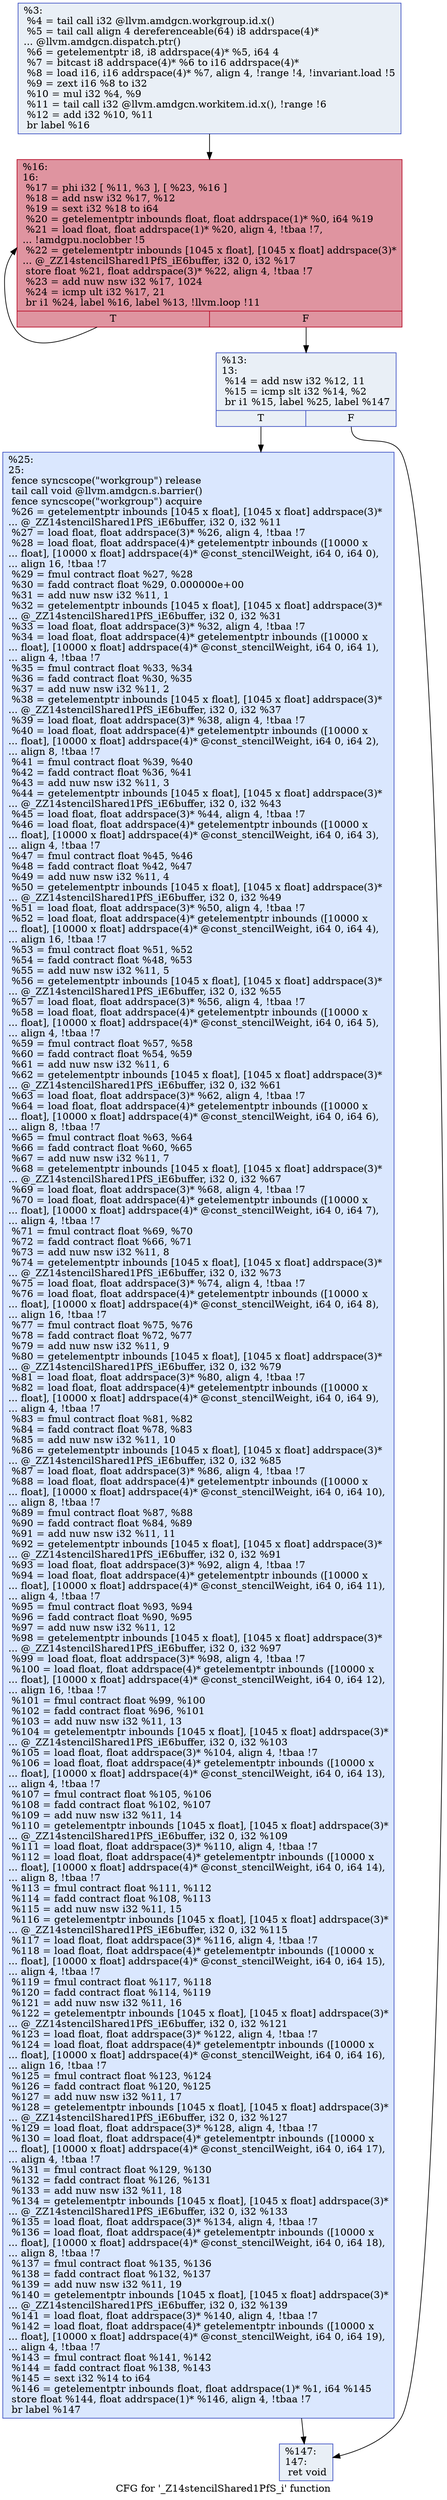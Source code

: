digraph "CFG for '_Z14stencilShared1PfS_i' function" {
	label="CFG for '_Z14stencilShared1PfS_i' function";

	Node0x49faec0 [shape=record,color="#3d50c3ff", style=filled, fillcolor="#cedaeb70",label="{%3:\l  %4 = tail call i32 @llvm.amdgcn.workgroup.id.x()\l  %5 = tail call align 4 dereferenceable(64) i8 addrspace(4)*\l... @llvm.amdgcn.dispatch.ptr()\l  %6 = getelementptr i8, i8 addrspace(4)* %5, i64 4\l  %7 = bitcast i8 addrspace(4)* %6 to i16 addrspace(4)*\l  %8 = load i16, i16 addrspace(4)* %7, align 4, !range !4, !invariant.load !5\l  %9 = zext i16 %8 to i32\l  %10 = mul i32 %4, %9\l  %11 = tail call i32 @llvm.amdgcn.workitem.id.x(), !range !6\l  %12 = add i32 %10, %11\l  br label %16\l}"];
	Node0x49faec0 -> Node0x49fc720;
	Node0x49fc820 [shape=record,color="#3d50c3ff", style=filled, fillcolor="#cedaeb70",label="{%13:\l13:                                               \l  %14 = add nsw i32 %12, 11\l  %15 = icmp slt i32 %14, %2\l  br i1 %15, label %25, label %147\l|{<s0>T|<s1>F}}"];
	Node0x49fc820:s0 -> Node0x49fc9d0;
	Node0x49fc820:s1 -> Node0x49fca20;
	Node0x49fc720 [shape=record,color="#b70d28ff", style=filled, fillcolor="#b70d2870",label="{%16:\l16:                                               \l  %17 = phi i32 [ %11, %3 ], [ %23, %16 ]\l  %18 = add nsw i32 %17, %12\l  %19 = sext i32 %18 to i64\l  %20 = getelementptr inbounds float, float addrspace(1)* %0, i64 %19\l  %21 = load float, float addrspace(1)* %20, align 4, !tbaa !7,\l... !amdgpu.noclobber !5\l  %22 = getelementptr inbounds [1045 x float], [1045 x float] addrspace(3)*\l... @_ZZ14stencilShared1PfS_iE6buffer, i32 0, i32 %17\l  store float %21, float addrspace(3)* %22, align 4, !tbaa !7\l  %23 = add nuw nsw i32 %17, 1024\l  %24 = icmp ult i32 %17, 21\l  br i1 %24, label %16, label %13, !llvm.loop !11\l|{<s0>T|<s1>F}}"];
	Node0x49fc720:s0 -> Node0x49fc720;
	Node0x49fc720:s1 -> Node0x49fc820;
	Node0x49fc9d0 [shape=record,color="#3d50c3ff", style=filled, fillcolor="#abc8fd70",label="{%25:\l25:                                               \l  fence syncscope(\"workgroup\") release\l  tail call void @llvm.amdgcn.s.barrier()\l  fence syncscope(\"workgroup\") acquire\l  %26 = getelementptr inbounds [1045 x float], [1045 x float] addrspace(3)*\l... @_ZZ14stencilShared1PfS_iE6buffer, i32 0, i32 %11\l  %27 = load float, float addrspace(3)* %26, align 4, !tbaa !7\l  %28 = load float, float addrspace(4)* getelementptr inbounds ([10000 x\l... float], [10000 x float] addrspace(4)* @const_stencilWeight, i64 0, i64 0),\l... align 16, !tbaa !7\l  %29 = fmul contract float %27, %28\l  %30 = fadd contract float %29, 0.000000e+00\l  %31 = add nuw nsw i32 %11, 1\l  %32 = getelementptr inbounds [1045 x float], [1045 x float] addrspace(3)*\l... @_ZZ14stencilShared1PfS_iE6buffer, i32 0, i32 %31\l  %33 = load float, float addrspace(3)* %32, align 4, !tbaa !7\l  %34 = load float, float addrspace(4)* getelementptr inbounds ([10000 x\l... float], [10000 x float] addrspace(4)* @const_stencilWeight, i64 0, i64 1),\l... align 4, !tbaa !7\l  %35 = fmul contract float %33, %34\l  %36 = fadd contract float %30, %35\l  %37 = add nuw nsw i32 %11, 2\l  %38 = getelementptr inbounds [1045 x float], [1045 x float] addrspace(3)*\l... @_ZZ14stencilShared1PfS_iE6buffer, i32 0, i32 %37\l  %39 = load float, float addrspace(3)* %38, align 4, !tbaa !7\l  %40 = load float, float addrspace(4)* getelementptr inbounds ([10000 x\l... float], [10000 x float] addrspace(4)* @const_stencilWeight, i64 0, i64 2),\l... align 8, !tbaa !7\l  %41 = fmul contract float %39, %40\l  %42 = fadd contract float %36, %41\l  %43 = add nuw nsw i32 %11, 3\l  %44 = getelementptr inbounds [1045 x float], [1045 x float] addrspace(3)*\l... @_ZZ14stencilShared1PfS_iE6buffer, i32 0, i32 %43\l  %45 = load float, float addrspace(3)* %44, align 4, !tbaa !7\l  %46 = load float, float addrspace(4)* getelementptr inbounds ([10000 x\l... float], [10000 x float] addrspace(4)* @const_stencilWeight, i64 0, i64 3),\l... align 4, !tbaa !7\l  %47 = fmul contract float %45, %46\l  %48 = fadd contract float %42, %47\l  %49 = add nuw nsw i32 %11, 4\l  %50 = getelementptr inbounds [1045 x float], [1045 x float] addrspace(3)*\l... @_ZZ14stencilShared1PfS_iE6buffer, i32 0, i32 %49\l  %51 = load float, float addrspace(3)* %50, align 4, !tbaa !7\l  %52 = load float, float addrspace(4)* getelementptr inbounds ([10000 x\l... float], [10000 x float] addrspace(4)* @const_stencilWeight, i64 0, i64 4),\l... align 16, !tbaa !7\l  %53 = fmul contract float %51, %52\l  %54 = fadd contract float %48, %53\l  %55 = add nuw nsw i32 %11, 5\l  %56 = getelementptr inbounds [1045 x float], [1045 x float] addrspace(3)*\l... @_ZZ14stencilShared1PfS_iE6buffer, i32 0, i32 %55\l  %57 = load float, float addrspace(3)* %56, align 4, !tbaa !7\l  %58 = load float, float addrspace(4)* getelementptr inbounds ([10000 x\l... float], [10000 x float] addrspace(4)* @const_stencilWeight, i64 0, i64 5),\l... align 4, !tbaa !7\l  %59 = fmul contract float %57, %58\l  %60 = fadd contract float %54, %59\l  %61 = add nuw nsw i32 %11, 6\l  %62 = getelementptr inbounds [1045 x float], [1045 x float] addrspace(3)*\l... @_ZZ14stencilShared1PfS_iE6buffer, i32 0, i32 %61\l  %63 = load float, float addrspace(3)* %62, align 4, !tbaa !7\l  %64 = load float, float addrspace(4)* getelementptr inbounds ([10000 x\l... float], [10000 x float] addrspace(4)* @const_stencilWeight, i64 0, i64 6),\l... align 8, !tbaa !7\l  %65 = fmul contract float %63, %64\l  %66 = fadd contract float %60, %65\l  %67 = add nuw nsw i32 %11, 7\l  %68 = getelementptr inbounds [1045 x float], [1045 x float] addrspace(3)*\l... @_ZZ14stencilShared1PfS_iE6buffer, i32 0, i32 %67\l  %69 = load float, float addrspace(3)* %68, align 4, !tbaa !7\l  %70 = load float, float addrspace(4)* getelementptr inbounds ([10000 x\l... float], [10000 x float] addrspace(4)* @const_stencilWeight, i64 0, i64 7),\l... align 4, !tbaa !7\l  %71 = fmul contract float %69, %70\l  %72 = fadd contract float %66, %71\l  %73 = add nuw nsw i32 %11, 8\l  %74 = getelementptr inbounds [1045 x float], [1045 x float] addrspace(3)*\l... @_ZZ14stencilShared1PfS_iE6buffer, i32 0, i32 %73\l  %75 = load float, float addrspace(3)* %74, align 4, !tbaa !7\l  %76 = load float, float addrspace(4)* getelementptr inbounds ([10000 x\l... float], [10000 x float] addrspace(4)* @const_stencilWeight, i64 0, i64 8),\l... align 16, !tbaa !7\l  %77 = fmul contract float %75, %76\l  %78 = fadd contract float %72, %77\l  %79 = add nuw nsw i32 %11, 9\l  %80 = getelementptr inbounds [1045 x float], [1045 x float] addrspace(3)*\l... @_ZZ14stencilShared1PfS_iE6buffer, i32 0, i32 %79\l  %81 = load float, float addrspace(3)* %80, align 4, !tbaa !7\l  %82 = load float, float addrspace(4)* getelementptr inbounds ([10000 x\l... float], [10000 x float] addrspace(4)* @const_stencilWeight, i64 0, i64 9),\l... align 4, !tbaa !7\l  %83 = fmul contract float %81, %82\l  %84 = fadd contract float %78, %83\l  %85 = add nuw nsw i32 %11, 10\l  %86 = getelementptr inbounds [1045 x float], [1045 x float] addrspace(3)*\l... @_ZZ14stencilShared1PfS_iE6buffer, i32 0, i32 %85\l  %87 = load float, float addrspace(3)* %86, align 4, !tbaa !7\l  %88 = load float, float addrspace(4)* getelementptr inbounds ([10000 x\l... float], [10000 x float] addrspace(4)* @const_stencilWeight, i64 0, i64 10),\l... align 8, !tbaa !7\l  %89 = fmul contract float %87, %88\l  %90 = fadd contract float %84, %89\l  %91 = add nuw nsw i32 %11, 11\l  %92 = getelementptr inbounds [1045 x float], [1045 x float] addrspace(3)*\l... @_ZZ14stencilShared1PfS_iE6buffer, i32 0, i32 %91\l  %93 = load float, float addrspace(3)* %92, align 4, !tbaa !7\l  %94 = load float, float addrspace(4)* getelementptr inbounds ([10000 x\l... float], [10000 x float] addrspace(4)* @const_stencilWeight, i64 0, i64 11),\l... align 4, !tbaa !7\l  %95 = fmul contract float %93, %94\l  %96 = fadd contract float %90, %95\l  %97 = add nuw nsw i32 %11, 12\l  %98 = getelementptr inbounds [1045 x float], [1045 x float] addrspace(3)*\l... @_ZZ14stencilShared1PfS_iE6buffer, i32 0, i32 %97\l  %99 = load float, float addrspace(3)* %98, align 4, !tbaa !7\l  %100 = load float, float addrspace(4)* getelementptr inbounds ([10000 x\l... float], [10000 x float] addrspace(4)* @const_stencilWeight, i64 0, i64 12),\l... align 16, !tbaa !7\l  %101 = fmul contract float %99, %100\l  %102 = fadd contract float %96, %101\l  %103 = add nuw nsw i32 %11, 13\l  %104 = getelementptr inbounds [1045 x float], [1045 x float] addrspace(3)*\l... @_ZZ14stencilShared1PfS_iE6buffer, i32 0, i32 %103\l  %105 = load float, float addrspace(3)* %104, align 4, !tbaa !7\l  %106 = load float, float addrspace(4)* getelementptr inbounds ([10000 x\l... float], [10000 x float] addrspace(4)* @const_stencilWeight, i64 0, i64 13),\l... align 4, !tbaa !7\l  %107 = fmul contract float %105, %106\l  %108 = fadd contract float %102, %107\l  %109 = add nuw nsw i32 %11, 14\l  %110 = getelementptr inbounds [1045 x float], [1045 x float] addrspace(3)*\l... @_ZZ14stencilShared1PfS_iE6buffer, i32 0, i32 %109\l  %111 = load float, float addrspace(3)* %110, align 4, !tbaa !7\l  %112 = load float, float addrspace(4)* getelementptr inbounds ([10000 x\l... float], [10000 x float] addrspace(4)* @const_stencilWeight, i64 0, i64 14),\l... align 8, !tbaa !7\l  %113 = fmul contract float %111, %112\l  %114 = fadd contract float %108, %113\l  %115 = add nuw nsw i32 %11, 15\l  %116 = getelementptr inbounds [1045 x float], [1045 x float] addrspace(3)*\l... @_ZZ14stencilShared1PfS_iE6buffer, i32 0, i32 %115\l  %117 = load float, float addrspace(3)* %116, align 4, !tbaa !7\l  %118 = load float, float addrspace(4)* getelementptr inbounds ([10000 x\l... float], [10000 x float] addrspace(4)* @const_stencilWeight, i64 0, i64 15),\l... align 4, !tbaa !7\l  %119 = fmul contract float %117, %118\l  %120 = fadd contract float %114, %119\l  %121 = add nuw nsw i32 %11, 16\l  %122 = getelementptr inbounds [1045 x float], [1045 x float] addrspace(3)*\l... @_ZZ14stencilShared1PfS_iE6buffer, i32 0, i32 %121\l  %123 = load float, float addrspace(3)* %122, align 4, !tbaa !7\l  %124 = load float, float addrspace(4)* getelementptr inbounds ([10000 x\l... float], [10000 x float] addrspace(4)* @const_stencilWeight, i64 0, i64 16),\l... align 16, !tbaa !7\l  %125 = fmul contract float %123, %124\l  %126 = fadd contract float %120, %125\l  %127 = add nuw nsw i32 %11, 17\l  %128 = getelementptr inbounds [1045 x float], [1045 x float] addrspace(3)*\l... @_ZZ14stencilShared1PfS_iE6buffer, i32 0, i32 %127\l  %129 = load float, float addrspace(3)* %128, align 4, !tbaa !7\l  %130 = load float, float addrspace(4)* getelementptr inbounds ([10000 x\l... float], [10000 x float] addrspace(4)* @const_stencilWeight, i64 0, i64 17),\l... align 4, !tbaa !7\l  %131 = fmul contract float %129, %130\l  %132 = fadd contract float %126, %131\l  %133 = add nuw nsw i32 %11, 18\l  %134 = getelementptr inbounds [1045 x float], [1045 x float] addrspace(3)*\l... @_ZZ14stencilShared1PfS_iE6buffer, i32 0, i32 %133\l  %135 = load float, float addrspace(3)* %134, align 4, !tbaa !7\l  %136 = load float, float addrspace(4)* getelementptr inbounds ([10000 x\l... float], [10000 x float] addrspace(4)* @const_stencilWeight, i64 0, i64 18),\l... align 8, !tbaa !7\l  %137 = fmul contract float %135, %136\l  %138 = fadd contract float %132, %137\l  %139 = add nuw nsw i32 %11, 19\l  %140 = getelementptr inbounds [1045 x float], [1045 x float] addrspace(3)*\l... @_ZZ14stencilShared1PfS_iE6buffer, i32 0, i32 %139\l  %141 = load float, float addrspace(3)* %140, align 4, !tbaa !7\l  %142 = load float, float addrspace(4)* getelementptr inbounds ([10000 x\l... float], [10000 x float] addrspace(4)* @const_stencilWeight, i64 0, i64 19),\l... align 4, !tbaa !7\l  %143 = fmul contract float %141, %142\l  %144 = fadd contract float %138, %143\l  %145 = sext i32 %14 to i64\l  %146 = getelementptr inbounds float, float addrspace(1)* %1, i64 %145\l  store float %144, float addrspace(1)* %146, align 4, !tbaa !7\l  br label %147\l}"];
	Node0x49fc9d0 -> Node0x49fca20;
	Node0x49fca20 [shape=record,color="#3d50c3ff", style=filled, fillcolor="#cedaeb70",label="{%147:\l147:                                              \l  ret void\l}"];
}
